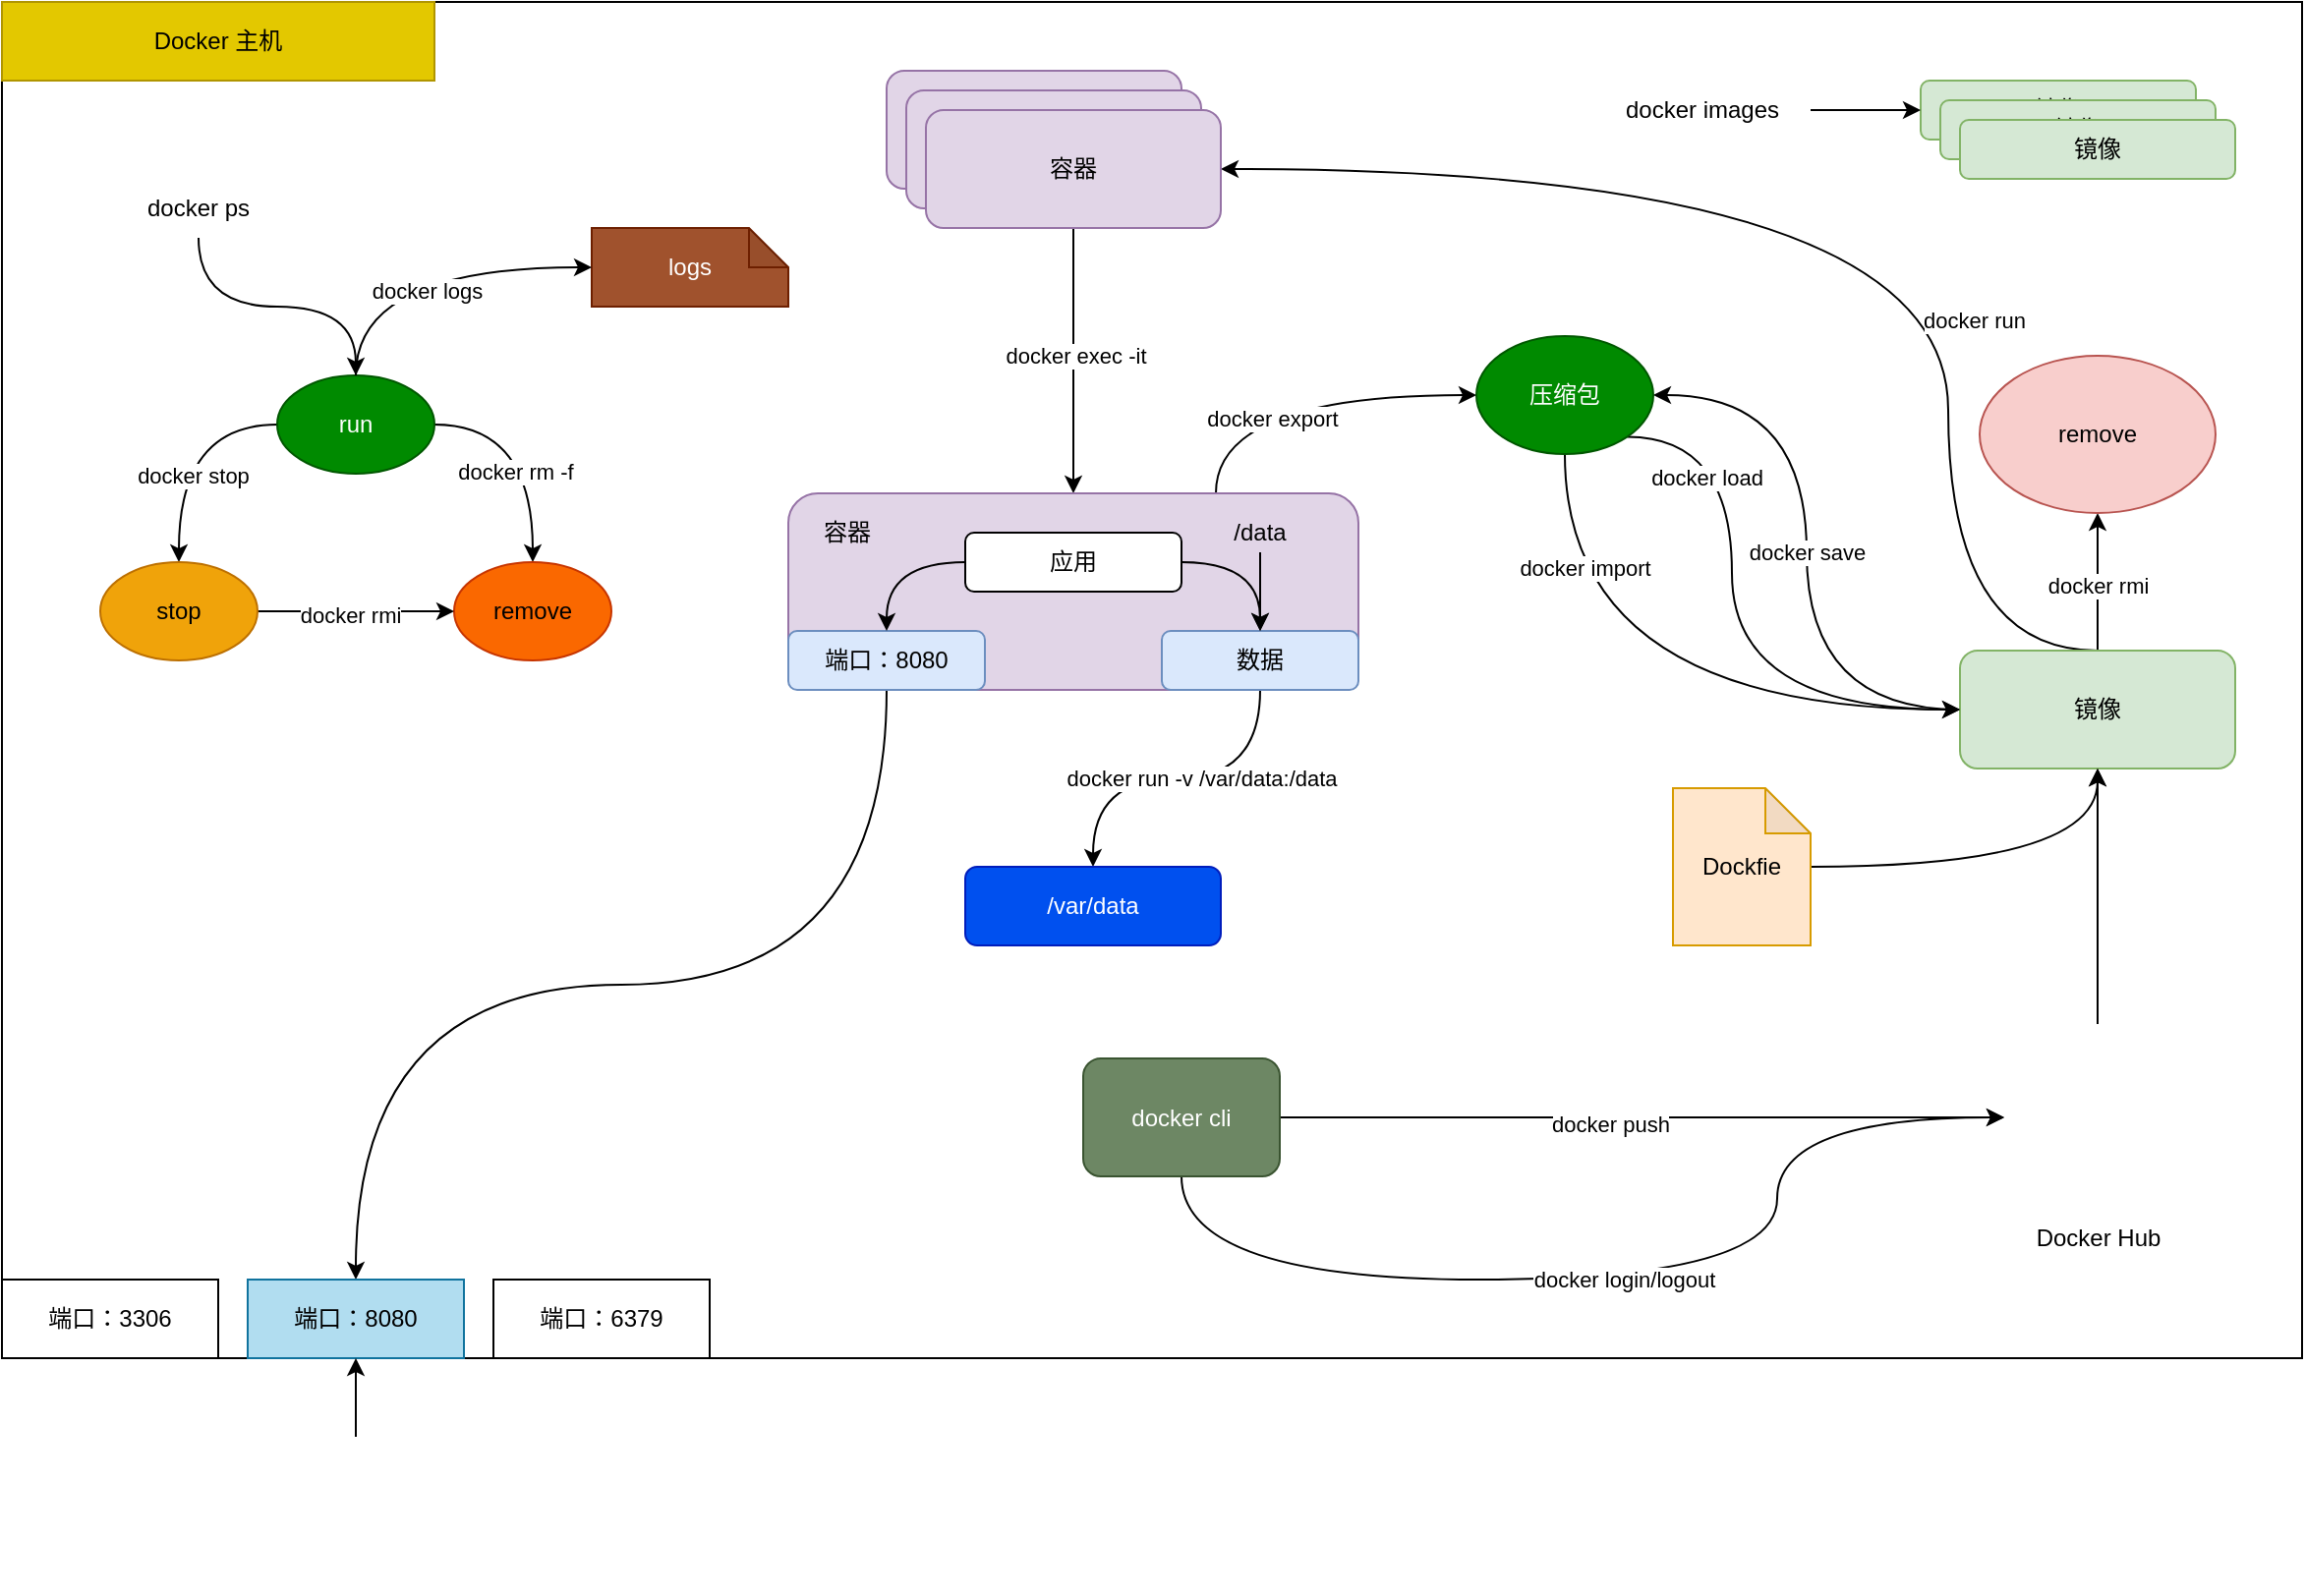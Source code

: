 <mxfile version="22.0.8" type="github">
  <diagram name="第 1 页" id="Nzp-wxzw1UNQUKglWBam">
    <mxGraphModel dx="2069" dy="756" grid="1" gridSize="10" guides="1" tooltips="1" connect="1" arrows="1" fold="1" page="1" pageScale="1" pageWidth="827" pageHeight="1169" math="0" shadow="0">
      <root>
        <mxCell id="0" />
        <mxCell id="1" parent="0" />
        <mxCell id="2oErB5BhQbLtAlkCI7JL-64" value="" style="rounded=0;whiteSpace=wrap;html=1;" vertex="1" parent="1">
          <mxGeometry x="-300" y="40" width="1170" height="690" as="geometry" />
        </mxCell>
        <mxCell id="2oErB5BhQbLtAlkCI7JL-5" value="镜像" style="rounded=1;whiteSpace=wrap;html=1;fillColor=#d5e8d4;strokeColor=#82b366;" vertex="1" parent="1">
          <mxGeometry x="676" y="80" width="140" height="30" as="geometry" />
        </mxCell>
        <mxCell id="2oErB5BhQbLtAlkCI7JL-6" value="镜像" style="rounded=1;whiteSpace=wrap;html=1;fillColor=#d5e8d4;strokeColor=#82b366;" vertex="1" parent="1">
          <mxGeometry x="686" y="90" width="140" height="30" as="geometry" />
        </mxCell>
        <mxCell id="2oErB5BhQbLtAlkCI7JL-7" value="镜像" style="rounded=1;whiteSpace=wrap;html=1;fillColor=#d5e8d4;strokeColor=#82b366;" vertex="1" parent="1">
          <mxGeometry x="696" y="100" width="140" height="30" as="geometry" />
        </mxCell>
        <mxCell id="2oErB5BhQbLtAlkCI7JL-10" style="edgeStyle=orthogonalEdgeStyle;rounded=0;orthogonalLoop=1;jettySize=auto;html=1;exitX=0.5;exitY=0;exitDx=0;exitDy=0;" edge="1" parent="1" source="2oErB5BhQbLtAlkCI7JL-8" target="2oErB5BhQbLtAlkCI7JL-9">
          <mxGeometry relative="1" as="geometry" />
        </mxCell>
        <mxCell id="2oErB5BhQbLtAlkCI7JL-11" value="docker rmi" style="edgeLabel;html=1;align=center;verticalAlign=middle;resizable=0;points=[];" vertex="1" connectable="0" parent="2oErB5BhQbLtAlkCI7JL-10">
          <mxGeometry x="-0.057" relative="1" as="geometry">
            <mxPoint as="offset" />
          </mxGeometry>
        </mxCell>
        <mxCell id="2oErB5BhQbLtAlkCI7JL-22" style="edgeStyle=orthogonalEdgeStyle;rounded=0;orthogonalLoop=1;jettySize=auto;html=1;exitX=0.5;exitY=0;exitDx=0;exitDy=0;entryX=1;entryY=0.5;entryDx=0;entryDy=0;curved=1;" edge="1" parent="1" source="2oErB5BhQbLtAlkCI7JL-8" target="2oErB5BhQbLtAlkCI7JL-21">
          <mxGeometry relative="1" as="geometry">
            <Array as="points">
              <mxPoint x="690" y="370" />
              <mxPoint x="690" y="125" />
            </Array>
          </mxGeometry>
        </mxCell>
        <mxCell id="2oErB5BhQbLtAlkCI7JL-23" value="docker run" style="edgeLabel;html=1;align=center;verticalAlign=middle;resizable=0;points=[];" vertex="1" connectable="0" parent="2oErB5BhQbLtAlkCI7JL-22">
          <mxGeometry x="-0.293" y="-13" relative="1" as="geometry">
            <mxPoint as="offset" />
          </mxGeometry>
        </mxCell>
        <mxCell id="2oErB5BhQbLtAlkCI7JL-73" value="docker save" style="edgeStyle=orthogonalEdgeStyle;rounded=0;orthogonalLoop=1;jettySize=auto;html=1;exitX=0;exitY=0.5;exitDx=0;exitDy=0;entryX=1;entryY=0.5;entryDx=0;entryDy=0;curved=1;" edge="1" parent="1" source="2oErB5BhQbLtAlkCI7JL-8" target="2oErB5BhQbLtAlkCI7JL-71">
          <mxGeometry relative="1" as="geometry">
            <Array as="points">
              <mxPoint x="618" y="400" />
              <mxPoint x="618" y="240" />
            </Array>
          </mxGeometry>
        </mxCell>
        <mxCell id="2oErB5BhQbLtAlkCI7JL-8" value="镜像" style="rounded=1;whiteSpace=wrap;html=1;fillColor=#d5e8d4;strokeColor=#82b366;" vertex="1" parent="1">
          <mxGeometry x="696" y="370" width="140" height="60" as="geometry" />
        </mxCell>
        <mxCell id="2oErB5BhQbLtAlkCI7JL-9" value="remove" style="ellipse;whiteSpace=wrap;html=1;fillColor=#f8cecc;strokeColor=#b85450;" vertex="1" parent="1">
          <mxGeometry x="706" y="220" width="120" height="80" as="geometry" />
        </mxCell>
        <mxCell id="2oErB5BhQbLtAlkCI7JL-13" style="edgeStyle=orthogonalEdgeStyle;rounded=0;orthogonalLoop=1;jettySize=auto;html=1;exitX=1;exitY=0.5;exitDx=0;exitDy=0;entryX=0;entryY=0.5;entryDx=0;entryDy=0;" edge="1" parent="1" source="2oErB5BhQbLtAlkCI7JL-12" target="2oErB5BhQbLtAlkCI7JL-5">
          <mxGeometry relative="1" as="geometry" />
        </mxCell>
        <mxCell id="2oErB5BhQbLtAlkCI7JL-12" value="docker images" style="text;html=1;strokeColor=none;fillColor=none;align=center;verticalAlign=middle;whiteSpace=wrap;rounded=0;" vertex="1" parent="1">
          <mxGeometry x="510" y="80" width="110" height="30" as="geometry" />
        </mxCell>
        <mxCell id="2oErB5BhQbLtAlkCI7JL-15" style="edgeStyle=orthogonalEdgeStyle;rounded=0;orthogonalLoop=1;jettySize=auto;html=1;exitX=0.5;exitY=0;exitDx=0;exitDy=0;entryX=0.5;entryY=1;entryDx=0;entryDy=0;" edge="1" parent="1" source="2oErB5BhQbLtAlkCI7JL-51" target="2oErB5BhQbLtAlkCI7JL-8">
          <mxGeometry relative="1" as="geometry">
            <mxPoint x="766" y="600" as="sourcePoint" />
          </mxGeometry>
        </mxCell>
        <mxCell id="2oErB5BhQbLtAlkCI7JL-17" style="edgeStyle=orthogonalEdgeStyle;rounded=0;orthogonalLoop=1;jettySize=auto;html=1;entryX=0.5;entryY=1;entryDx=0;entryDy=0;curved=1;" edge="1" parent="1" source="2oErB5BhQbLtAlkCI7JL-16" target="2oErB5BhQbLtAlkCI7JL-8">
          <mxGeometry relative="1" as="geometry" />
        </mxCell>
        <mxCell id="2oErB5BhQbLtAlkCI7JL-16" value="Dockfie" style="shape=note;whiteSpace=wrap;html=1;backgroundOutline=1;darkOpacity=0.05;fillColor=#ffe6cc;strokeColor=#d79b00;size=23;" vertex="1" parent="1">
          <mxGeometry x="550" y="440" width="70" height="80" as="geometry" />
        </mxCell>
        <mxCell id="2oErB5BhQbLtAlkCI7JL-18" value="容器" style="rounded=1;whiteSpace=wrap;html=1;fillColor=#e1d5e7;strokeColor=#9673a6;" vertex="1" parent="1">
          <mxGeometry x="150" y="75" width="150" height="60" as="geometry" />
        </mxCell>
        <mxCell id="2oErB5BhQbLtAlkCI7JL-20" value="容器" style="rounded=1;whiteSpace=wrap;html=1;fillColor=#e1d5e7;strokeColor=#9673a6;" vertex="1" parent="1">
          <mxGeometry x="160" y="85" width="150" height="60" as="geometry" />
        </mxCell>
        <mxCell id="2oErB5BhQbLtAlkCI7JL-36" style="edgeStyle=orthogonalEdgeStyle;rounded=0;orthogonalLoop=1;jettySize=auto;html=1;exitX=0.5;exitY=1;exitDx=0;exitDy=0;entryX=0.5;entryY=0;entryDx=0;entryDy=0;" edge="1" parent="1" source="2oErB5BhQbLtAlkCI7JL-21" target="2oErB5BhQbLtAlkCI7JL-24">
          <mxGeometry relative="1" as="geometry" />
        </mxCell>
        <mxCell id="2oErB5BhQbLtAlkCI7JL-37" value="docker exec -it" style="edgeLabel;html=1;align=center;verticalAlign=middle;resizable=0;points=[];" vertex="1" connectable="0" parent="2oErB5BhQbLtAlkCI7JL-36">
          <mxGeometry x="-0.037" y="1" relative="1" as="geometry">
            <mxPoint as="offset" />
          </mxGeometry>
        </mxCell>
        <mxCell id="2oErB5BhQbLtAlkCI7JL-21" value="容器" style="rounded=1;whiteSpace=wrap;html=1;fillColor=#e1d5e7;strokeColor=#9673a6;" vertex="1" parent="1">
          <mxGeometry x="170" y="95" width="150" height="60" as="geometry" />
        </mxCell>
        <mxCell id="2oErB5BhQbLtAlkCI7JL-80" style="edgeStyle=orthogonalEdgeStyle;rounded=0;orthogonalLoop=1;jettySize=auto;html=1;exitX=0.75;exitY=0;exitDx=0;exitDy=0;entryX=0;entryY=0.5;entryDx=0;entryDy=0;curved=1;" edge="1" parent="1" source="2oErB5BhQbLtAlkCI7JL-24" target="2oErB5BhQbLtAlkCI7JL-71">
          <mxGeometry relative="1" as="geometry" />
        </mxCell>
        <mxCell id="2oErB5BhQbLtAlkCI7JL-81" value="docker export" style="edgeLabel;html=1;align=center;verticalAlign=middle;resizable=0;points=[];" vertex="1" connectable="0" parent="2oErB5BhQbLtAlkCI7JL-80">
          <mxGeometry x="-0.14" y="-12" relative="1" as="geometry">
            <mxPoint as="offset" />
          </mxGeometry>
        </mxCell>
        <mxCell id="2oErB5BhQbLtAlkCI7JL-24" value="" style="rounded=1;whiteSpace=wrap;html=1;fillColor=#e1d5e7;strokeColor=#9673a6;" vertex="1" parent="1">
          <mxGeometry x="100" y="290" width="290" height="100" as="geometry" />
        </mxCell>
        <mxCell id="2oErB5BhQbLtAlkCI7JL-70" style="edgeStyle=orthogonalEdgeStyle;rounded=0;orthogonalLoop=1;jettySize=auto;html=1;entryX=0.5;entryY=0;entryDx=0;entryDy=0;curved=1;exitX=0.5;exitY=1;exitDx=0;exitDy=0;" edge="1" parent="1" source="2oErB5BhQbLtAlkCI7JL-25" target="2oErB5BhQbLtAlkCI7JL-68">
          <mxGeometry relative="1" as="geometry" />
        </mxCell>
        <mxCell id="2oErB5BhQbLtAlkCI7JL-25" value="端口：8080" style="rounded=1;whiteSpace=wrap;html=1;fillColor=#dae8fc;strokeColor=#6c8ebf;" vertex="1" parent="1">
          <mxGeometry x="100" y="360" width="100" height="30" as="geometry" />
        </mxCell>
        <mxCell id="2oErB5BhQbLtAlkCI7JL-62" style="edgeStyle=orthogonalEdgeStyle;rounded=0;orthogonalLoop=1;jettySize=auto;html=1;exitX=0.5;exitY=1;exitDx=0;exitDy=0;entryX=0.5;entryY=0;entryDx=0;entryDy=0;curved=1;" edge="1" parent="1" source="2oErB5BhQbLtAlkCI7JL-26" target="2oErB5BhQbLtAlkCI7JL-61">
          <mxGeometry relative="1" as="geometry" />
        </mxCell>
        <mxCell id="2oErB5BhQbLtAlkCI7JL-63" value="docker run -v /var/data:/data" style="edgeLabel;html=1;align=center;verticalAlign=middle;resizable=0;points=[];" vertex="1" connectable="0" parent="2oErB5BhQbLtAlkCI7JL-62">
          <mxGeometry x="-0.143" relative="1" as="geometry">
            <mxPoint as="offset" />
          </mxGeometry>
        </mxCell>
        <mxCell id="2oErB5BhQbLtAlkCI7JL-26" value="数据" style="rounded=1;whiteSpace=wrap;html=1;fillColor=#dae8fc;strokeColor=#6c8ebf;" vertex="1" parent="1">
          <mxGeometry x="290" y="360" width="100" height="30" as="geometry" />
        </mxCell>
        <mxCell id="2oErB5BhQbLtAlkCI7JL-29" style="edgeStyle=orthogonalEdgeStyle;rounded=0;orthogonalLoop=1;jettySize=auto;html=1;exitX=0;exitY=0.5;exitDx=0;exitDy=0;curved=1;" edge="1" parent="1" source="2oErB5BhQbLtAlkCI7JL-27" target="2oErB5BhQbLtAlkCI7JL-25">
          <mxGeometry relative="1" as="geometry" />
        </mxCell>
        <mxCell id="2oErB5BhQbLtAlkCI7JL-30" style="edgeStyle=orthogonalEdgeStyle;rounded=0;orthogonalLoop=1;jettySize=auto;html=1;exitX=1;exitY=0.5;exitDx=0;exitDy=0;entryX=0.5;entryY=0;entryDx=0;entryDy=0;curved=1;" edge="1" parent="1" source="2oErB5BhQbLtAlkCI7JL-27" target="2oErB5BhQbLtAlkCI7JL-26">
          <mxGeometry relative="1" as="geometry" />
        </mxCell>
        <mxCell id="2oErB5BhQbLtAlkCI7JL-27" value="应用" style="rounded=1;whiteSpace=wrap;html=1;" vertex="1" parent="1">
          <mxGeometry x="190" y="310" width="110" height="30" as="geometry" />
        </mxCell>
        <mxCell id="2oErB5BhQbLtAlkCI7JL-33" style="edgeStyle=orthogonalEdgeStyle;rounded=0;orthogonalLoop=1;jettySize=auto;html=1;entryX=0.5;entryY=0;entryDx=0;entryDy=0;" edge="1" parent="1" source="2oErB5BhQbLtAlkCI7JL-32" target="2oErB5BhQbLtAlkCI7JL-26">
          <mxGeometry relative="1" as="geometry" />
        </mxCell>
        <mxCell id="2oErB5BhQbLtAlkCI7JL-32" value="/data" style="text;html=1;strokeColor=none;fillColor=none;align=center;verticalAlign=middle;whiteSpace=wrap;rounded=0;" vertex="1" parent="1">
          <mxGeometry x="310" y="300" width="60" height="20" as="geometry" />
        </mxCell>
        <mxCell id="2oErB5BhQbLtAlkCI7JL-34" value="容器" style="text;html=1;strokeColor=none;fillColor=none;align=center;verticalAlign=middle;whiteSpace=wrap;rounded=0;" vertex="1" parent="1">
          <mxGeometry x="100" y="295" width="60" height="30" as="geometry" />
        </mxCell>
        <mxCell id="2oErB5BhQbLtAlkCI7JL-43" style="edgeStyle=orthogonalEdgeStyle;rounded=0;orthogonalLoop=1;jettySize=auto;html=1;exitX=0;exitY=0.5;exitDx=0;exitDy=0;entryX=0.5;entryY=0;entryDx=0;entryDy=0;curved=1;" edge="1" parent="1" source="2oErB5BhQbLtAlkCI7JL-38" target="2oErB5BhQbLtAlkCI7JL-40">
          <mxGeometry relative="1" as="geometry" />
        </mxCell>
        <mxCell id="2oErB5BhQbLtAlkCI7JL-45" value="docker stop" style="edgeLabel;html=1;align=center;verticalAlign=middle;resizable=0;points=[];" vertex="1" connectable="0" parent="2oErB5BhQbLtAlkCI7JL-43">
          <mxGeometry x="0.267" y="7" relative="1" as="geometry">
            <mxPoint as="offset" />
          </mxGeometry>
        </mxCell>
        <mxCell id="2oErB5BhQbLtAlkCI7JL-44" style="edgeStyle=orthogonalEdgeStyle;rounded=0;orthogonalLoop=1;jettySize=auto;html=1;exitX=1;exitY=0.5;exitDx=0;exitDy=0;curved=1;" edge="1" parent="1" source="2oErB5BhQbLtAlkCI7JL-38" target="2oErB5BhQbLtAlkCI7JL-39">
          <mxGeometry relative="1" as="geometry" />
        </mxCell>
        <mxCell id="2oErB5BhQbLtAlkCI7JL-46" value="docker rm -f" style="edgeLabel;html=1;align=center;verticalAlign=middle;resizable=0;points=[];" vertex="1" connectable="0" parent="2oErB5BhQbLtAlkCI7JL-44">
          <mxGeometry x="0.233" y="-9" relative="1" as="geometry">
            <mxPoint as="offset" />
          </mxGeometry>
        </mxCell>
        <mxCell id="2oErB5BhQbLtAlkCI7JL-38" value="run" style="ellipse;whiteSpace=wrap;html=1;fillColor=#008a00;strokeColor=#005700;fontColor=#ffffff;" vertex="1" parent="1">
          <mxGeometry x="-160" y="230" width="80" height="50" as="geometry" />
        </mxCell>
        <mxCell id="2oErB5BhQbLtAlkCI7JL-39" value="remove" style="ellipse;whiteSpace=wrap;html=1;fillColor=#fa6800;strokeColor=#C73500;fontColor=#000000;" vertex="1" parent="1">
          <mxGeometry x="-70" y="325" width="80" height="50" as="geometry" />
        </mxCell>
        <mxCell id="2oErB5BhQbLtAlkCI7JL-41" style="edgeStyle=orthogonalEdgeStyle;rounded=0;orthogonalLoop=1;jettySize=auto;html=1;exitX=1;exitY=0.5;exitDx=0;exitDy=0;entryX=0;entryY=0.5;entryDx=0;entryDy=0;" edge="1" parent="1" source="2oErB5BhQbLtAlkCI7JL-40" target="2oErB5BhQbLtAlkCI7JL-39">
          <mxGeometry relative="1" as="geometry" />
        </mxCell>
        <mxCell id="2oErB5BhQbLtAlkCI7JL-42" value="docker rmi" style="edgeLabel;html=1;align=center;verticalAlign=middle;resizable=0;points=[];" vertex="1" connectable="0" parent="2oErB5BhQbLtAlkCI7JL-41">
          <mxGeometry x="-0.06" y="-2" relative="1" as="geometry">
            <mxPoint as="offset" />
          </mxGeometry>
        </mxCell>
        <mxCell id="2oErB5BhQbLtAlkCI7JL-40" value="stop" style="ellipse;whiteSpace=wrap;html=1;fillColor=#f0a30a;strokeColor=#BD7000;fontColor=#000000;" vertex="1" parent="1">
          <mxGeometry x="-250" y="325" width="80" height="50" as="geometry" />
        </mxCell>
        <mxCell id="2oErB5BhQbLtAlkCI7JL-47" value="logs" style="shape=note;whiteSpace=wrap;html=1;backgroundOutline=1;darkOpacity=0.05;size=20;fillColor=#a0522d;fontColor=#ffffff;strokeColor=#6D1F00;" vertex="1" parent="1">
          <mxGeometry y="155" width="100" height="40" as="geometry" />
        </mxCell>
        <mxCell id="2oErB5BhQbLtAlkCI7JL-48" style="edgeStyle=orthogonalEdgeStyle;rounded=0;orthogonalLoop=1;jettySize=auto;html=1;exitX=0.5;exitY=0;exitDx=0;exitDy=0;entryX=0;entryY=0.5;entryDx=0;entryDy=0;entryPerimeter=0;curved=1;" edge="1" parent="1" source="2oErB5BhQbLtAlkCI7JL-38" target="2oErB5BhQbLtAlkCI7JL-47">
          <mxGeometry relative="1" as="geometry" />
        </mxCell>
        <mxCell id="2oErB5BhQbLtAlkCI7JL-49" value="docker logs" style="edgeLabel;html=1;align=center;verticalAlign=middle;resizable=0;points=[];" vertex="1" connectable="0" parent="2oErB5BhQbLtAlkCI7JL-48">
          <mxGeometry x="0.04" y="-12" relative="1" as="geometry">
            <mxPoint as="offset" />
          </mxGeometry>
        </mxCell>
        <mxCell id="2oErB5BhQbLtAlkCI7JL-51" value="Docker Hub" style="shape=image;html=1;verticalAlign=top;verticalLabelPosition=bottom;labelBackgroundColor=#ffffff;imageAspect=0;aspect=fixed;image=https://cdn2.iconfinder.com/data/icons/boxicons-logos/24/bxl-docker-128.png" vertex="1" parent="1">
          <mxGeometry x="718.5" y="560" width="95" height="95" as="geometry" />
        </mxCell>
        <mxCell id="2oErB5BhQbLtAlkCI7JL-53" style="edgeStyle=orthogonalEdgeStyle;rounded=0;orthogonalLoop=1;jettySize=auto;html=1;exitX=0.5;exitY=1;exitDx=0;exitDy=0;entryX=0.5;entryY=0;entryDx=0;entryDy=0;curved=1;" edge="1" parent="1" source="2oErB5BhQbLtAlkCI7JL-52" target="2oErB5BhQbLtAlkCI7JL-38">
          <mxGeometry relative="1" as="geometry" />
        </mxCell>
        <mxCell id="2oErB5BhQbLtAlkCI7JL-52" value="docker ps" style="text;html=1;strokeColor=none;fillColor=none;align=center;verticalAlign=middle;whiteSpace=wrap;rounded=0;" vertex="1" parent="1">
          <mxGeometry x="-230" y="130" width="60" height="30" as="geometry" />
        </mxCell>
        <mxCell id="2oErB5BhQbLtAlkCI7JL-56" style="edgeStyle=orthogonalEdgeStyle;rounded=0;orthogonalLoop=1;jettySize=auto;html=1;curved=1;" edge="1" parent="1" source="2oErB5BhQbLtAlkCI7JL-55" target="2oErB5BhQbLtAlkCI7JL-51">
          <mxGeometry relative="1" as="geometry" />
        </mxCell>
        <mxCell id="2oErB5BhQbLtAlkCI7JL-58" value="docker push" style="edgeLabel;html=1;align=center;verticalAlign=middle;resizable=0;points=[];" vertex="1" connectable="0" parent="2oErB5BhQbLtAlkCI7JL-56">
          <mxGeometry x="-0.089" y="-2" relative="1" as="geometry">
            <mxPoint y="1" as="offset" />
          </mxGeometry>
        </mxCell>
        <mxCell id="2oErB5BhQbLtAlkCI7JL-60" value="docker login/logout" style="edgeStyle=orthogonalEdgeStyle;rounded=0;orthogonalLoop=1;jettySize=auto;html=1;entryX=0;entryY=0.5;entryDx=0;entryDy=0;curved=1;" edge="1" parent="1" source="2oErB5BhQbLtAlkCI7JL-55" target="2oErB5BhQbLtAlkCI7JL-51">
          <mxGeometry relative="1" as="geometry">
            <Array as="points">
              <mxPoint x="300" y="690" />
              <mxPoint x="603" y="690" />
            </Array>
          </mxGeometry>
        </mxCell>
        <mxCell id="2oErB5BhQbLtAlkCI7JL-55" value="docker cli" style="rounded=1;whiteSpace=wrap;html=1;fillColor=#6d8764;fontColor=#ffffff;strokeColor=#3A5431;" vertex="1" parent="1">
          <mxGeometry x="250" y="577.5" width="100" height="60" as="geometry" />
        </mxCell>
        <mxCell id="2oErB5BhQbLtAlkCI7JL-61" value="/var/data" style="rounded=1;whiteSpace=wrap;html=1;fillColor=#0050ef;fontColor=#ffffff;strokeColor=#001DBC;" vertex="1" parent="1">
          <mxGeometry x="190" y="480" width="130" height="40" as="geometry" />
        </mxCell>
        <mxCell id="2oErB5BhQbLtAlkCI7JL-66" value="Docker 主机" style="rounded=0;whiteSpace=wrap;html=1;fillColor=#e3c800;fontColor=#000000;strokeColor=#B09500;" vertex="1" parent="1">
          <mxGeometry x="-300" y="40" width="220" height="40" as="geometry" />
        </mxCell>
        <mxCell id="2oErB5BhQbLtAlkCI7JL-67" value="端口：3306" style="rounded=0;whiteSpace=wrap;html=1;" vertex="1" parent="1">
          <mxGeometry x="-300" y="690" width="110" height="40" as="geometry" />
        </mxCell>
        <mxCell id="2oErB5BhQbLtAlkCI7JL-68" value="端口：8080" style="rounded=0;whiteSpace=wrap;html=1;fillColor=#b1ddf0;strokeColor=#10739e;" vertex="1" parent="1">
          <mxGeometry x="-175" y="690" width="110" height="40" as="geometry" />
        </mxCell>
        <mxCell id="2oErB5BhQbLtAlkCI7JL-69" value="端口：6379" style="rounded=0;whiteSpace=wrap;html=1;" vertex="1" parent="1">
          <mxGeometry x="-50" y="690" width="110" height="40" as="geometry" />
        </mxCell>
        <mxCell id="2oErB5BhQbLtAlkCI7JL-78" style="edgeStyle=orthogonalEdgeStyle;rounded=0;orthogonalLoop=1;jettySize=auto;html=1;exitX=0.5;exitY=1;exitDx=0;exitDy=0;entryX=0;entryY=0.5;entryDx=0;entryDy=0;curved=1;" edge="1" parent="1" source="2oErB5BhQbLtAlkCI7JL-71" target="2oErB5BhQbLtAlkCI7JL-8">
          <mxGeometry relative="1" as="geometry" />
        </mxCell>
        <mxCell id="2oErB5BhQbLtAlkCI7JL-79" value="docker import" style="edgeLabel;html=1;align=center;verticalAlign=middle;resizable=0;points=[];" vertex="1" connectable="0" parent="2oErB5BhQbLtAlkCI7JL-78">
          <mxGeometry x="-0.649" y="10" relative="1" as="geometry">
            <mxPoint as="offset" />
          </mxGeometry>
        </mxCell>
        <mxCell id="2oErB5BhQbLtAlkCI7JL-82" style="edgeStyle=orthogonalEdgeStyle;rounded=0;orthogonalLoop=1;jettySize=auto;html=1;exitX=1;exitY=1;exitDx=0;exitDy=0;entryX=0;entryY=0.5;entryDx=0;entryDy=0;curved=1;" edge="1" parent="1" source="2oErB5BhQbLtAlkCI7JL-71" target="2oErB5BhQbLtAlkCI7JL-8">
          <mxGeometry relative="1" as="geometry">
            <Array as="points">
              <mxPoint x="580" y="261" />
              <mxPoint x="580" y="400" />
            </Array>
          </mxGeometry>
        </mxCell>
        <mxCell id="2oErB5BhQbLtAlkCI7JL-83" value="docker load" style="edgeLabel;html=1;align=center;verticalAlign=middle;resizable=0;points=[];" vertex="1" connectable="0" parent="2oErB5BhQbLtAlkCI7JL-82">
          <mxGeometry x="-0.52" y="-13" relative="1" as="geometry">
            <mxPoint as="offset" />
          </mxGeometry>
        </mxCell>
        <mxCell id="2oErB5BhQbLtAlkCI7JL-71" value="压缩包" style="ellipse;whiteSpace=wrap;html=1;fillColor=#008a00;fontColor=#ffffff;strokeColor=#005700;" vertex="1" parent="1">
          <mxGeometry x="450" y="210" width="90" height="60" as="geometry" />
        </mxCell>
        <mxCell id="2oErB5BhQbLtAlkCI7JL-85" style="edgeStyle=orthogonalEdgeStyle;rounded=0;orthogonalLoop=1;jettySize=auto;html=1;entryX=0.5;entryY=1;entryDx=0;entryDy=0;exitX=0.5;exitY=0;exitDx=0;exitDy=0;" edge="1" parent="1" source="2oErB5BhQbLtAlkCI7JL-88" target="2oErB5BhQbLtAlkCI7JL-68">
          <mxGeometry relative="1" as="geometry">
            <mxPoint x="-120" y="780" as="sourcePoint" />
          </mxGeometry>
        </mxCell>
        <mxCell id="2oErB5BhQbLtAlkCI7JL-88" value="" style="shape=image;html=1;verticalAlign=top;verticalLabelPosition=bottom;labelBackgroundColor=#ffffff;imageAspect=0;aspect=fixed;image=https://cdn2.iconfinder.com/data/icons/social-media-and-payment/64/-36-128.png" vertex="1" parent="1">
          <mxGeometry x="-160" y="770" width="80" height="80" as="geometry" />
        </mxCell>
      </root>
    </mxGraphModel>
  </diagram>
</mxfile>

